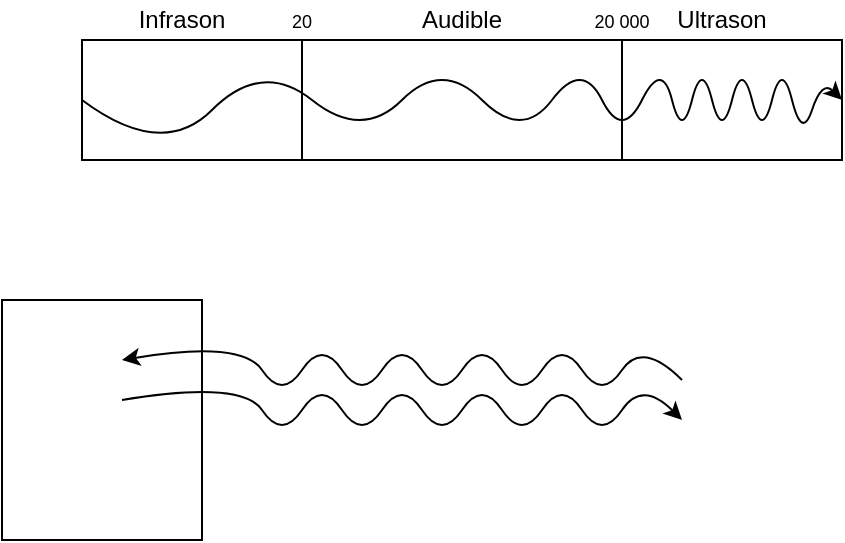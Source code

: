 <mxfile version="14.8.0" type="github">
  <diagram id="lb7uelk7rGOf16NtDy5q" name="Page-1">
    <mxGraphModel dx="868" dy="440" grid="1" gridSize="10" guides="1" tooltips="1" connect="1" arrows="1" fold="1" page="1" pageScale="1" pageWidth="827" pageHeight="1169" math="0" shadow="0">
      <root>
        <mxCell id="0" />
        <mxCell id="1" parent="0" />
        <mxCell id="QEYR6Ies0GpfozYxRe6m-1" value="" style="shape=process;whiteSpace=wrap;html=1;backgroundOutline=1;size=0.289;" vertex="1" parent="1">
          <mxGeometry x="80" y="120" width="380" height="60" as="geometry" />
        </mxCell>
        <mxCell id="QEYR6Ies0GpfozYxRe6m-2" value="Infrason" style="text;html=1;strokeColor=none;fillColor=none;align=center;verticalAlign=middle;whiteSpace=wrap;rounded=0;" vertex="1" parent="1">
          <mxGeometry x="110" y="100" width="40" height="20" as="geometry" />
        </mxCell>
        <mxCell id="QEYR6Ies0GpfozYxRe6m-3" value="Ultrason" style="text;html=1;strokeColor=none;fillColor=none;align=center;verticalAlign=middle;whiteSpace=wrap;rounded=0;" vertex="1" parent="1">
          <mxGeometry x="380" y="100" width="40" height="20" as="geometry" />
        </mxCell>
        <mxCell id="QEYR6Ies0GpfozYxRe6m-4" value="" style="curved=1;endArrow=classic;html=1;" edge="1" parent="1">
          <mxGeometry width="50" height="50" relative="1" as="geometry">
            <mxPoint x="80" y="150" as="sourcePoint" />
            <mxPoint x="460" y="150" as="targetPoint" />
            <Array as="points">
              <mxPoint x="120" y="180" />
              <mxPoint x="170" y="130" />
              <mxPoint x="220" y="170" />
              <mxPoint x="260" y="130" />
              <mxPoint x="300" y="170" />
              <mxPoint x="330" y="130" />
              <mxPoint x="350" y="170" />
              <mxPoint x="370" y="130" />
              <mxPoint x="380" y="170" />
              <mxPoint x="390" y="130" />
              <mxPoint x="400" y="170" />
              <mxPoint x="410" y="130" />
              <mxPoint x="420" y="170" />
              <mxPoint x="430" y="130" />
              <mxPoint x="440" y="170" />
              <mxPoint x="450" y="140" />
            </Array>
          </mxGeometry>
        </mxCell>
        <mxCell id="QEYR6Ies0GpfozYxRe6m-6" value="Audible" style="text;html=1;strokeColor=none;fillColor=none;align=center;verticalAlign=middle;whiteSpace=wrap;rounded=0;" vertex="1" parent="1">
          <mxGeometry x="250" y="100" width="40" height="20" as="geometry" />
        </mxCell>
        <mxCell id="QEYR6Ies0GpfozYxRe6m-7" value="&lt;font style=&quot;font-size: 9px&quot;&gt;20&lt;/font&gt;" style="text;html=1;strokeColor=none;fillColor=none;align=center;verticalAlign=middle;whiteSpace=wrap;rounded=0;" vertex="1" parent="1">
          <mxGeometry x="170" y="100" width="40" height="20" as="geometry" />
        </mxCell>
        <mxCell id="QEYR6Ies0GpfozYxRe6m-8" value="&lt;font style=&quot;font-size: 9px&quot;&gt;20 000&lt;/font&gt;" style="text;html=1;strokeColor=none;fillColor=none;align=center;verticalAlign=middle;whiteSpace=wrap;rounded=0;" vertex="1" parent="1">
          <mxGeometry x="330" y="100" width="40" height="20" as="geometry" />
        </mxCell>
        <mxCell id="QEYR6Ies0GpfozYxRe6m-9" value="" style="rounded=0;whiteSpace=wrap;html=1;" vertex="1" parent="1">
          <mxGeometry x="40" y="250" width="100" height="120" as="geometry" />
        </mxCell>
        <mxCell id="QEYR6Ies0GpfozYxRe6m-11" value="" style="curved=1;endArrow=classic;html=1;" edge="1" parent="1">
          <mxGeometry width="50" height="50" relative="1" as="geometry">
            <mxPoint x="380" y="290" as="sourcePoint" />
            <mxPoint x="100" y="280" as="targetPoint" />
            <Array as="points">
              <mxPoint x="360" y="270" />
              <mxPoint x="340" y="300" />
              <mxPoint x="320" y="270" />
              <mxPoint x="300" y="300" />
              <mxPoint x="280" y="270" />
              <mxPoint x="260" y="300" />
              <mxPoint x="240" y="270" />
              <mxPoint x="220" y="300" />
              <mxPoint x="200" y="270" />
              <mxPoint x="180" y="300" />
              <mxPoint x="160" y="270" />
            </Array>
          </mxGeometry>
        </mxCell>
        <mxCell id="QEYR6Ies0GpfozYxRe6m-12" value="" style="curved=1;endArrow=classic;html=1;verticalAlign=middle;shadow=0;horizontal=1;" edge="1" parent="1">
          <mxGeometry width="50" height="50" relative="1" as="geometry">
            <mxPoint x="100" y="300" as="sourcePoint" />
            <mxPoint x="380" y="310" as="targetPoint" />
            <Array as="points">
              <mxPoint x="160" y="290" />
              <mxPoint x="180" y="320" />
              <mxPoint x="200" y="290" />
              <mxPoint x="220" y="320" />
              <mxPoint x="240" y="290" />
              <mxPoint x="260" y="320" />
              <mxPoint x="280" y="290" />
              <mxPoint x="300" y="320" />
              <mxPoint x="320" y="290" />
              <mxPoint x="340" y="320" />
              <mxPoint x="360" y="290" />
            </Array>
          </mxGeometry>
        </mxCell>
      </root>
    </mxGraphModel>
  </diagram>
</mxfile>
